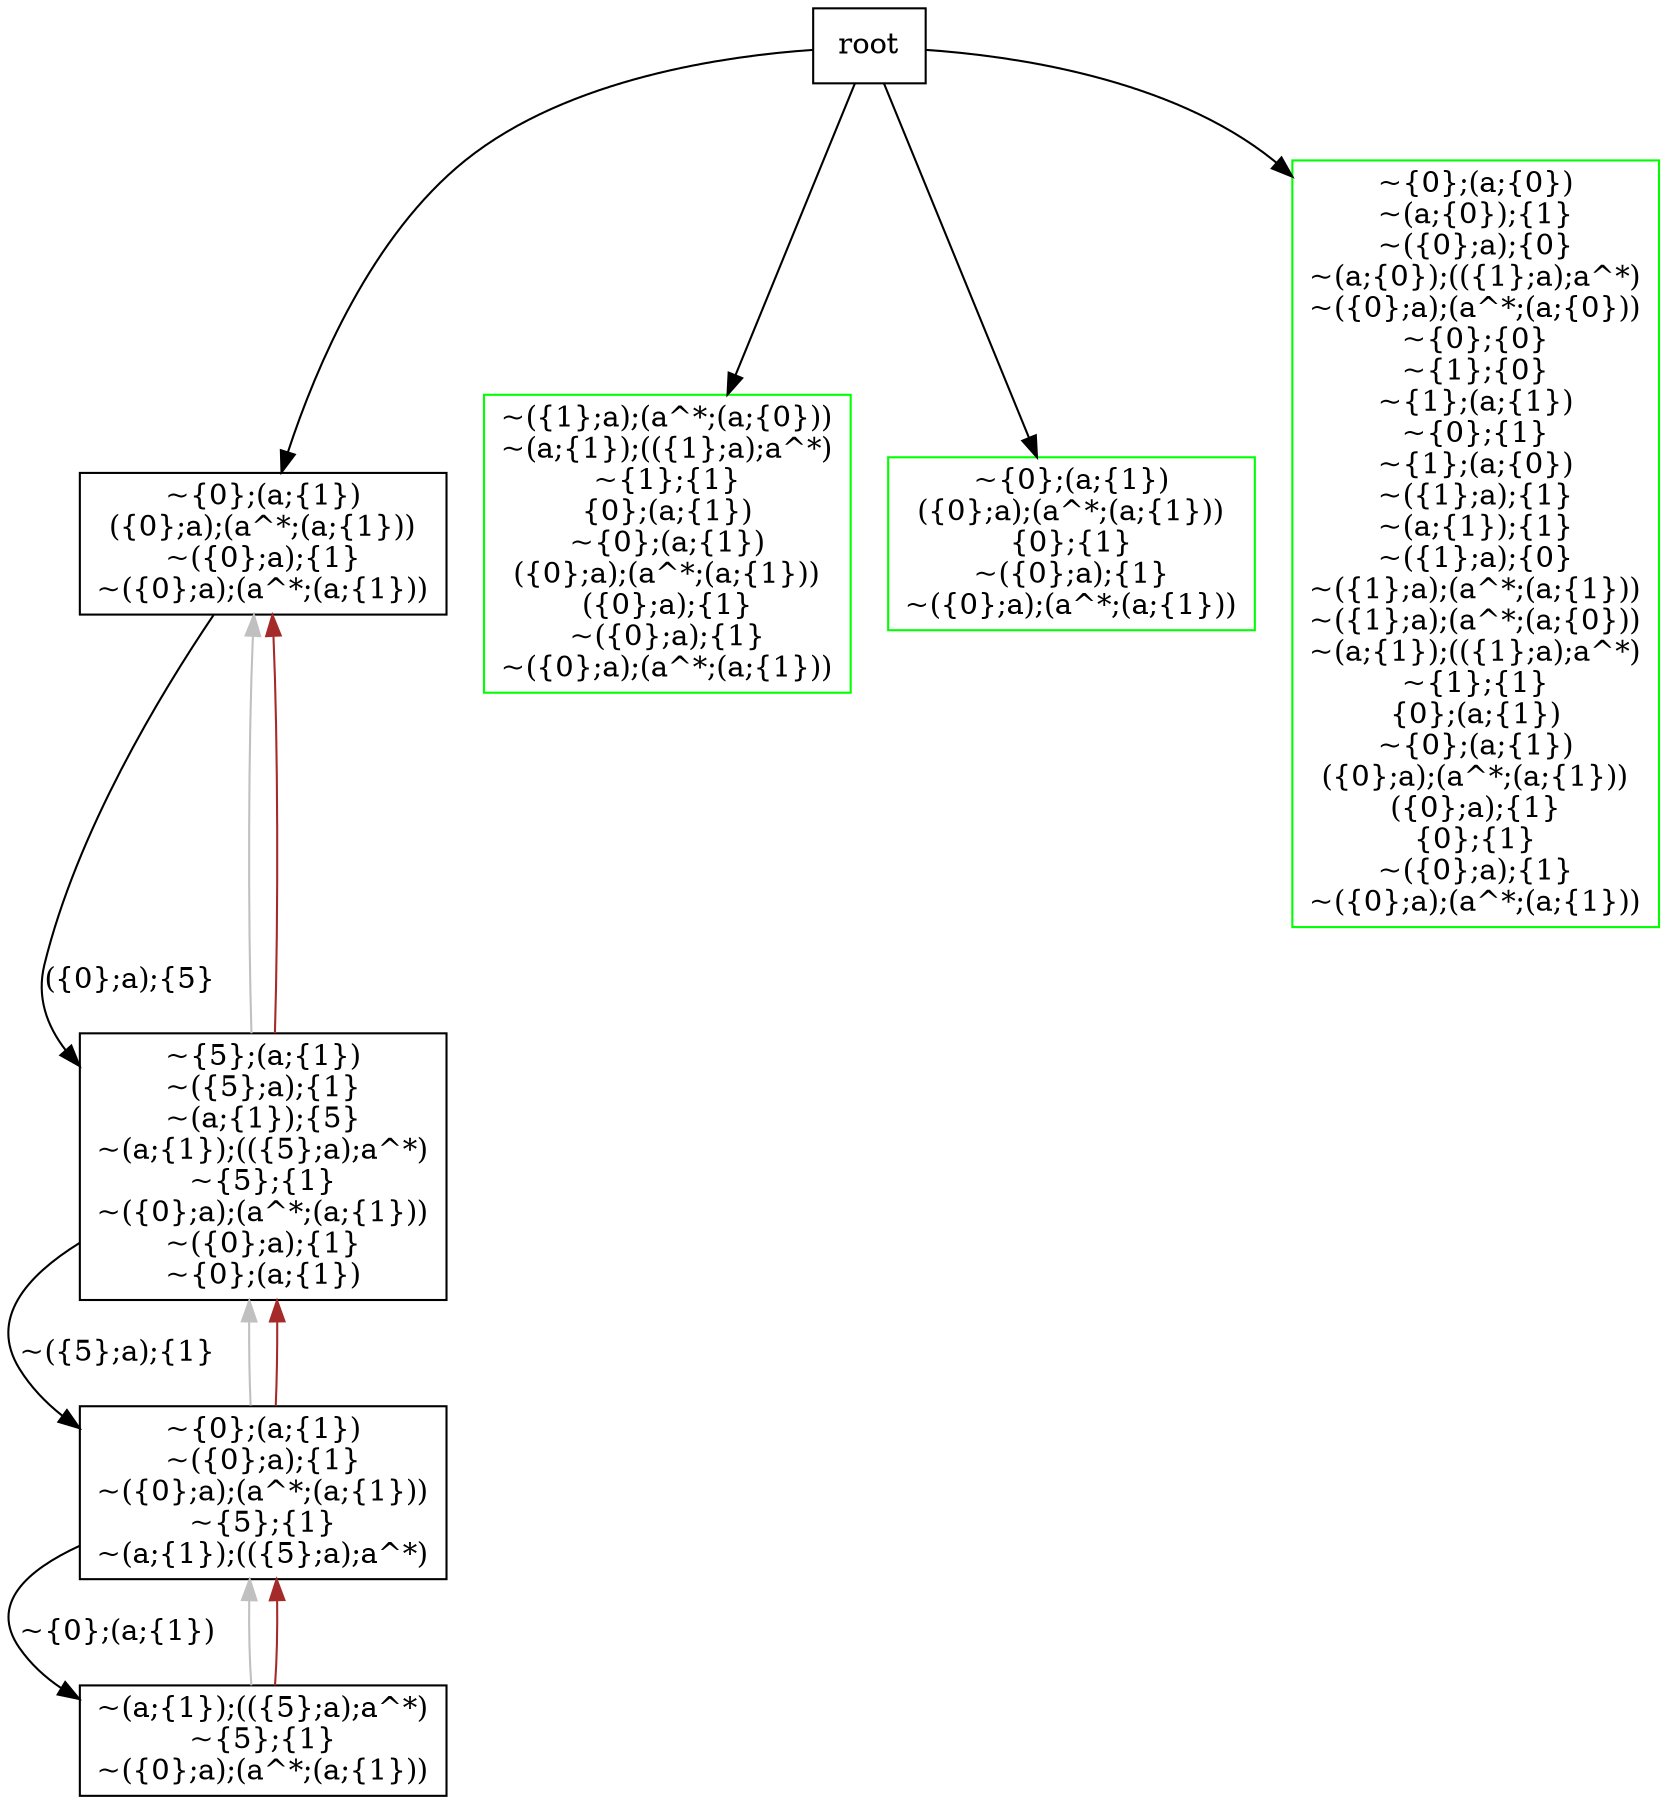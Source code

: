 digraph {
node[shape="box"]
N0x15b620840[label="~{0};(a;{1})
({0};a);(a^*;(a;{1}))
~({0};a);{1}
~({0};a);(a^*;(a;{1}))
"];
N0x15b620840 -> N0x15c907ff0[label="({0};a);{5}
"];
N0x15c907ff0[label="~{5};(a;{1})
~({5};a);{1}
~(a;{1});{5}
~(a;{1});(({5};a);a^*)
~{5};{1}
~({0};a);(a^*;(a;{1}))
~({0};a);{1}
~{0};(a;{1})
"];
N0x15c907ff0 -> N0x15ca06270[label="~({5};a);{1}
"];
N0x15c907ff0 -> N0x15b620840[color="grey"];
N0x15c907ff0 -> N0x15b620840[color="brown"];
N0x15ca06270[label="~{0};(a;{1})
~({0};a);{1}
~({0};a);(a^*;(a;{1}))
~{5};{1}
~(a;{1});(({5};a);a^*)
"];
N0x15ca06270 -> N0x15ca066e0[label="~{0};(a;{1})
"];
N0x15ca06270 -> N0x15c907ff0[color="grey"];
N0x15ca06270 -> N0x15c907ff0[color="brown"];
N0x15ca066e0[label="~(a;{1});(({5};a);a^*)
~{5};{1}
~({0};a);(a^*;(a;{1}))
"];
N0x15ca066e0 -> N0x15ca06270[color="grey"];
N0x15ca066e0 -> N0x15ca06270[color="brown"];
root -> N0x15b620840;
N0x15b613370[label="~({1};a);(a^*;(a;{0}))
~(a;{1});(({1};a);a^*)
~{1};{1}
{0};(a;{1})
~{0};(a;{1})
({0};a);(a^*;(a;{1}))
({0};a);{1}
~({0};a);{1}
~({0};a);(a^*;(a;{1}))
", color=green];
root -> N0x15b613370;
N0x15b61db40[label="~{0};(a;{1})
({0};a);(a^*;(a;{1}))
{0};{1}
~({0};a);{1}
~({0};a);(a^*;(a;{1}))
", color=green];
root -> N0x15b61db40;
N0x15b644ab0[label="~{0};(a;{0})
~(a;{0});{1}
~({0};a);{0}
~(a;{0});(({1};a);a^*)
~({0};a);(a^*;(a;{0}))
~{0};{0}
~{1};{0}
~{1};(a;{1})
~{0};{1}
~{1};(a;{0})
~({1};a);{1}
~(a;{1});{1}
~({1};a);{0}
~({1};a);(a^*;(a;{1}))
~({1};a);(a^*;(a;{0}))
~(a;{1});(({1};a);a^*)
~{1};{1}
{0};(a;{1})
~{0};(a;{1})
({0};a);(a^*;(a;{1}))
({0};a);{1}
{0};{1}
~({0};a);{1}
~({0};a);(a^*;(a;{1}))
", color=green];
root -> N0x15b644ab0;
}
